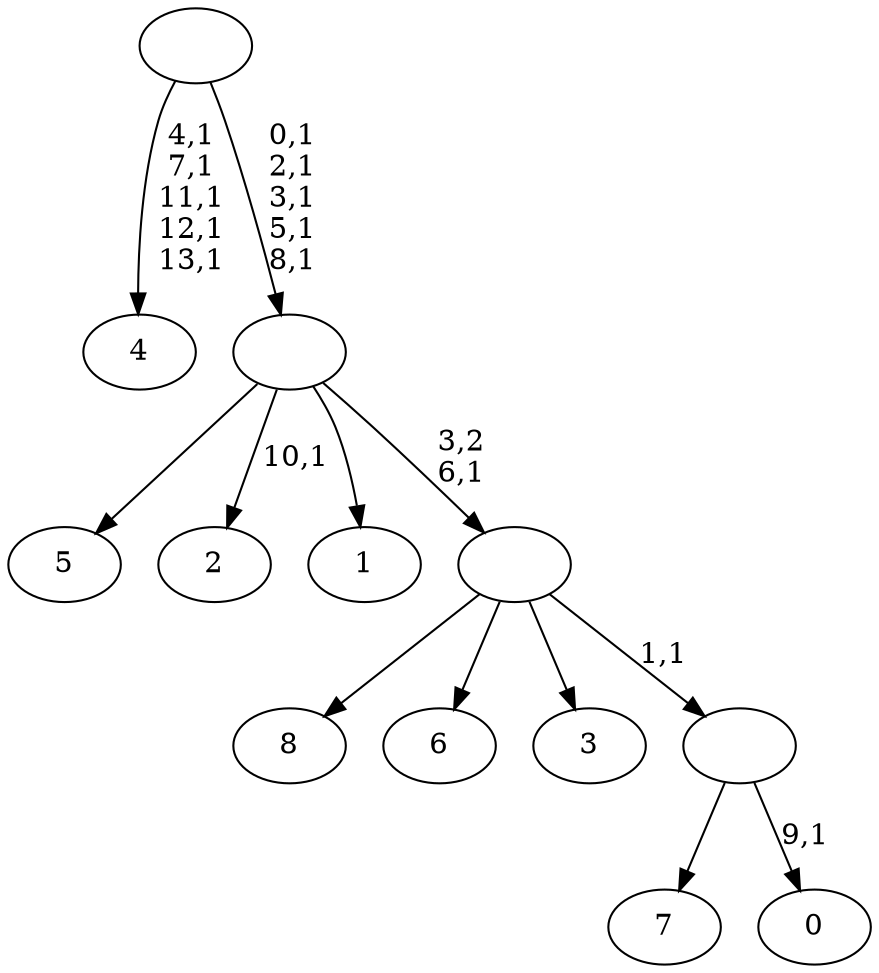 digraph T {
	23 [label="8"]
	22 [label="7"]
	21 [label="6"]
	20 [label="5"]
	19 [label="4"]
	13 [label="3"]
	12 [label="2"]
	10 [label="1"]
	9 [label="0"]
	7 [label=""]
	6 [label=""]
	5 [label=""]
	0 [label=""]
	7 -> 9 [label="9,1"]
	7 -> 22 [label=""]
	6 -> 23 [label=""]
	6 -> 21 [label=""]
	6 -> 13 [label=""]
	6 -> 7 [label="1,1"]
	5 -> 12 [label="10,1"]
	5 -> 20 [label=""]
	5 -> 10 [label=""]
	5 -> 6 [label="3,2\n6,1"]
	0 -> 5 [label="0,1\n2,1\n3,1\n5,1\n8,1"]
	0 -> 19 [label="4,1\n7,1\n11,1\n12,1\n13,1"]
}
